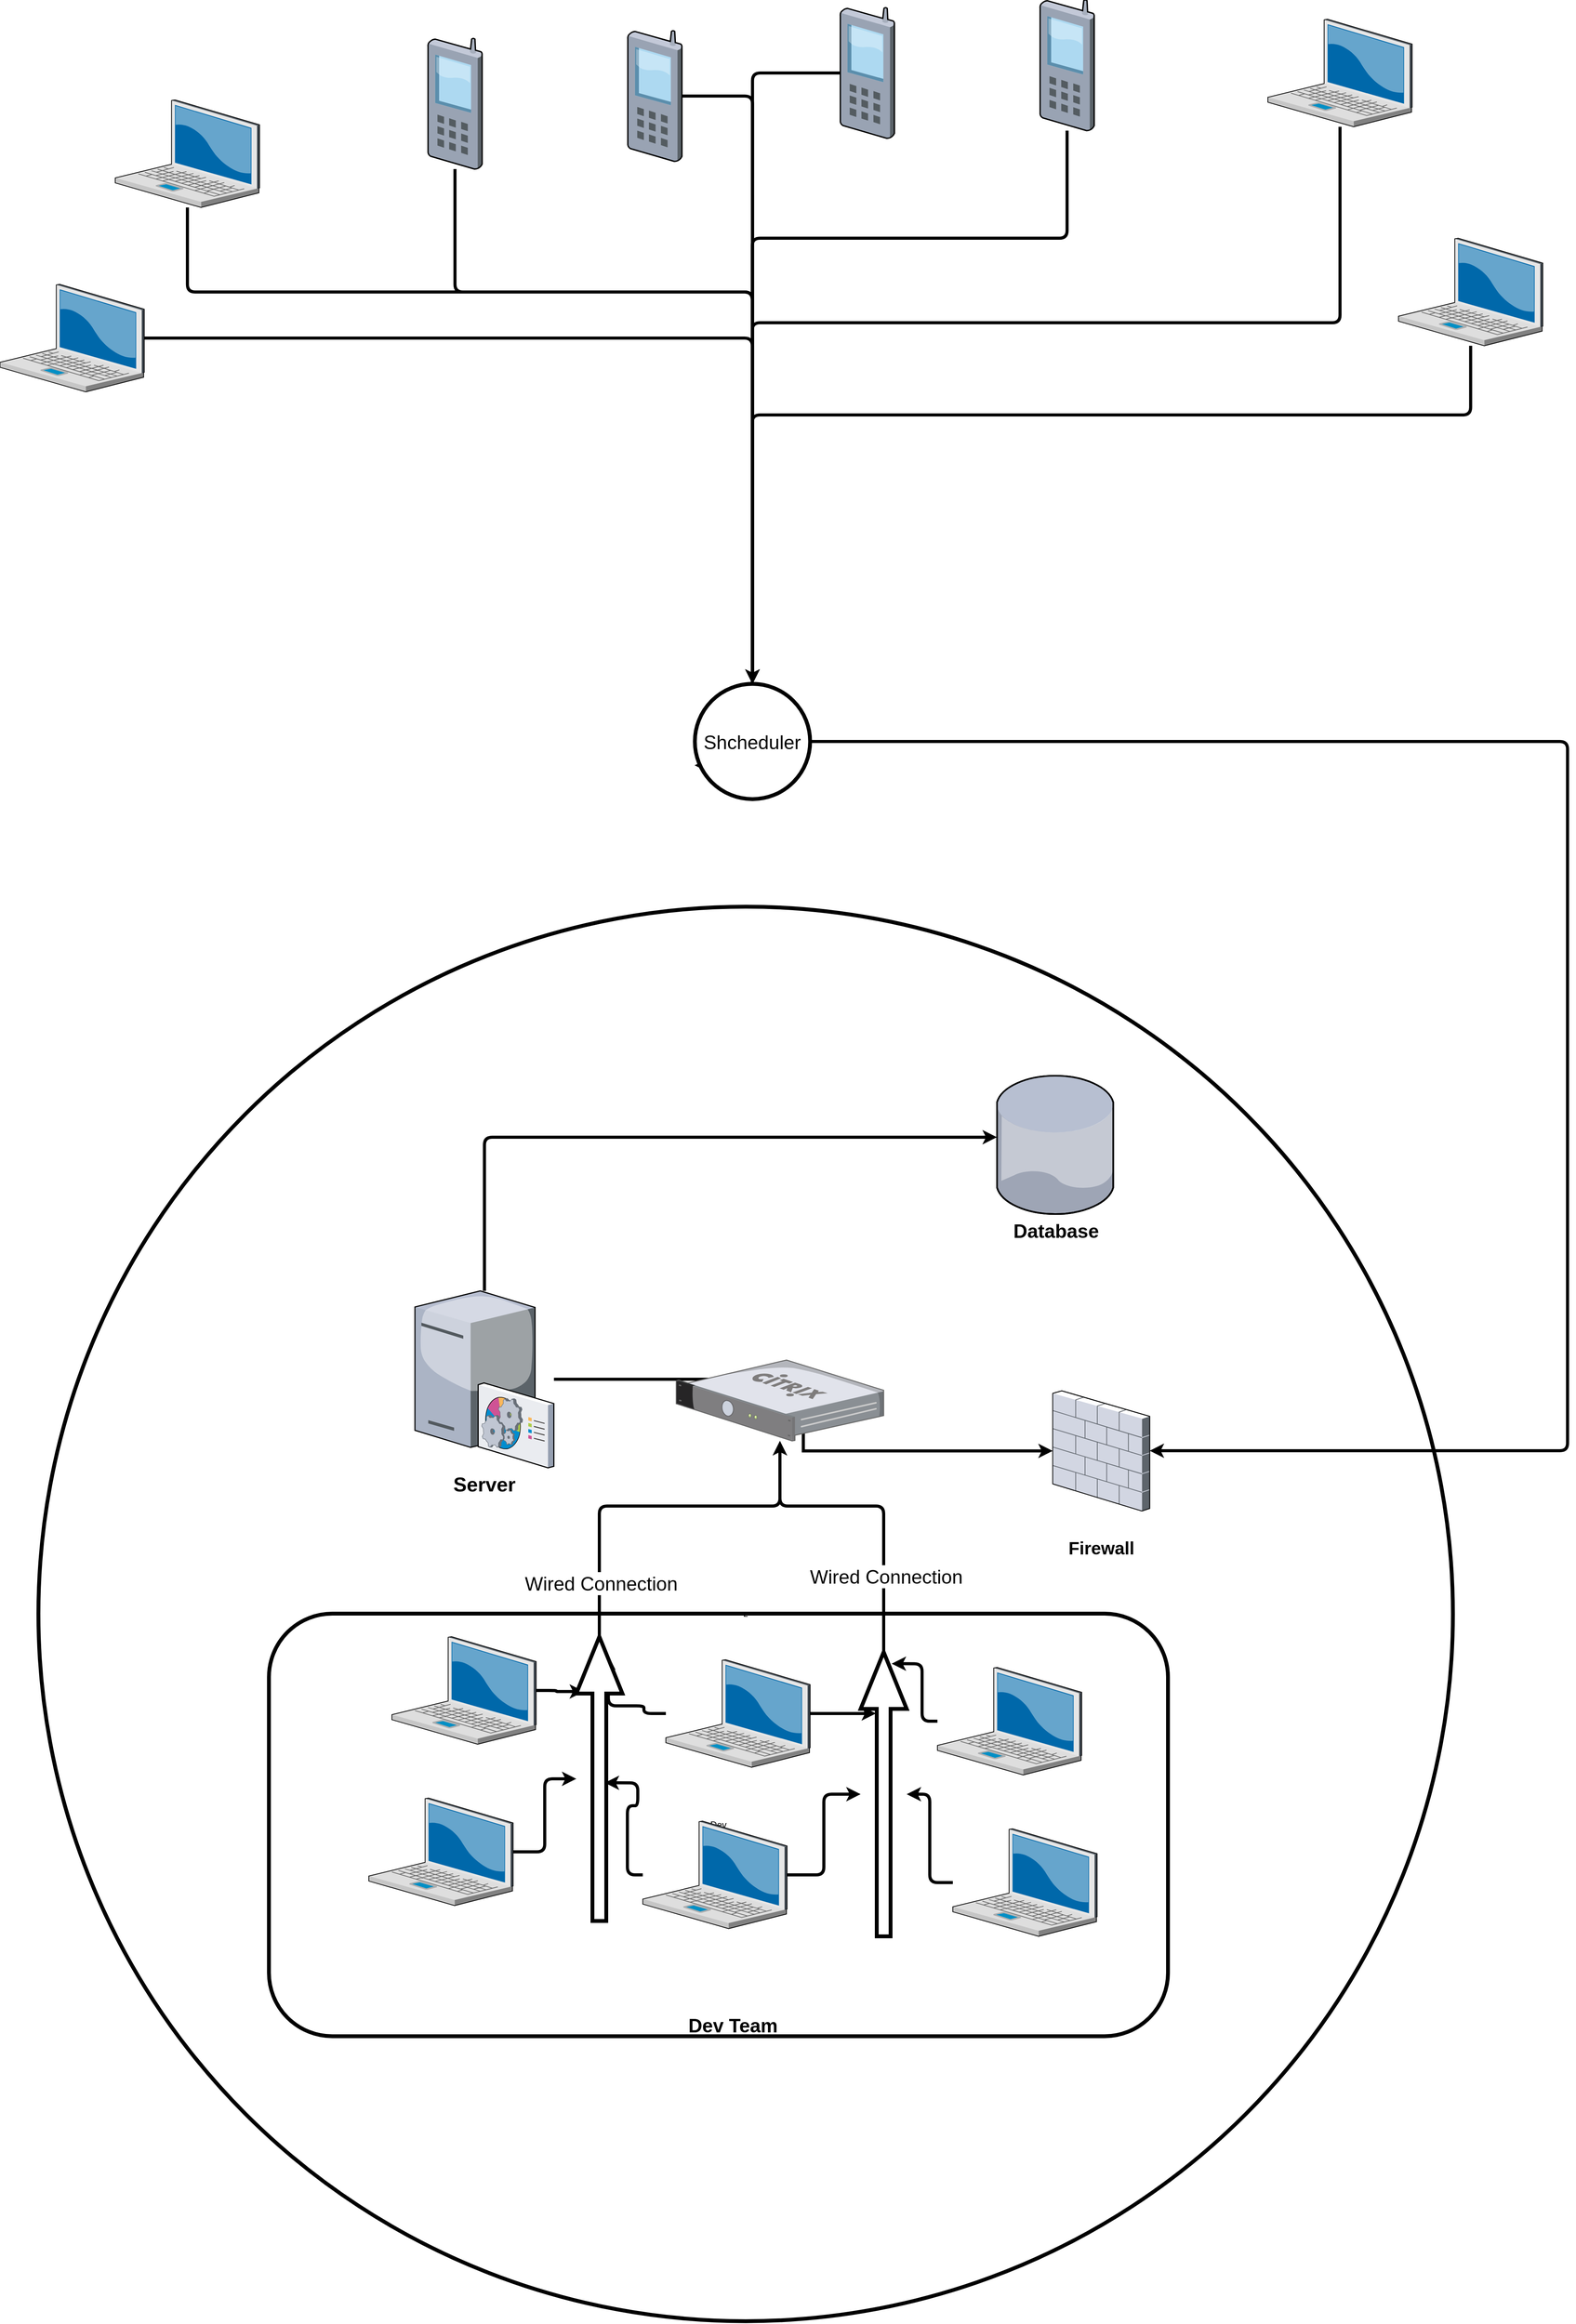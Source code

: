 <mxfile version="14.9.6" type="github"><diagram id="hZXX3oLfwhCgaB-hm-SR" name="Page-1"><mxGraphModel dx="10580" dy="6733" grid="1" gridSize="10" guides="1" tooltips="1" connect="1" arrows="1" fold="1" page="1" pageScale="1" pageWidth="1100" pageHeight="850" math="0" shadow="0"><root><mxCell id="0"/><mxCell id="1" parent="0"/><mxCell id="z23biaZMp4c77xDL0kcM-17" value="Dev" style="rounded=1;whiteSpace=wrap;html=1;strokeWidth=5;fillColor=none;" vertex="1" parent="1"><mxGeometry x="-10" y="550" width="1170" height="550" as="geometry"/></mxCell><mxCell id="z23biaZMp4c77xDL0kcM-16" value="z" style="ellipse;whiteSpace=wrap;html=1;aspect=fixed;fillColor=none;strokeWidth=5;" vertex="1" parent="1"><mxGeometry x="-310" y="-370" width="1840.83" height="1840.83" as="geometry"/></mxCell><mxCell id="z23biaZMp4c77xDL0kcM-2" value="&lt;b&gt;&lt;font style=&quot;font-size: 25px&quot;&gt;Database&lt;/font&gt;&lt;/b&gt;" style="verticalLabelPosition=bottom;aspect=fixed;html=1;verticalAlign=top;strokeColor=none;align=center;outlineConnect=0;shape=mxgraph.citrix.database;" vertex="1" parent="1"><mxGeometry x="937.38" y="-150" width="153" height="180" as="geometry"/></mxCell><mxCell id="z23biaZMp4c77xDL0kcM-9" style="edgeStyle=orthogonalEdgeStyle;rounded=0;orthogonalLoop=1;jettySize=auto;html=1;strokeWidth=4;" edge="1" parent="1" source="z23biaZMp4c77xDL0kcM-3" target="z23biaZMp4c77xDL0kcM-8"><mxGeometry relative="1" as="geometry"/></mxCell><mxCell id="z23biaZMp4c77xDL0kcM-58" style="edgeStyle=orthogonalEdgeStyle;rounded=1;orthogonalLoop=1;jettySize=auto;html=1;fontSize=25;strokeWidth=4;" edge="1" parent="1" source="z23biaZMp4c77xDL0kcM-3" target="z23biaZMp4c77xDL0kcM-2"><mxGeometry relative="1" as="geometry"><Array as="points"><mxPoint x="270" y="-70"/></Array></mxGeometry></mxCell><mxCell id="z23biaZMp4c77xDL0kcM-3" value="&lt;b&gt;&lt;font style=&quot;font-size: 26px&quot;&gt;Server&lt;/font&gt;&lt;/b&gt;" style="verticalLabelPosition=bottom;aspect=fixed;html=1;verticalAlign=top;strokeColor=none;align=center;outlineConnect=0;shape=mxgraph.citrix.command_center;" vertex="1" parent="1"><mxGeometry x="180" y="130" width="180.89" height="230" as="geometry"/></mxCell><mxCell id="z23biaZMp4c77xDL0kcM-8" value="&lt;b&gt;&lt;font style=&quot;font-size: 23px&quot;&gt;&lt;br&gt;Firewall&lt;/font&gt;&lt;/b&gt;" style="verticalLabelPosition=bottom;aspect=fixed;html=1;verticalAlign=top;strokeColor=none;align=center;outlineConnect=0;shape=mxgraph.citrix.firewall;" vertex="1" parent="1"><mxGeometry x="1010" y="260" width="126.21" height="156.5" as="geometry"/></mxCell><mxCell id="z23biaZMp4c77xDL0kcM-28" style="edgeStyle=orthogonalEdgeStyle;rounded=1;orthogonalLoop=1;jettySize=auto;html=1;entryX=0.807;entryY=0.166;entryDx=0;entryDy=0;entryPerimeter=0;strokeWidth=4;" edge="1" parent="1" source="z23biaZMp4c77xDL0kcM-13" target="z23biaZMp4c77xDL0kcM-27"><mxGeometry relative="1" as="geometry"/></mxCell><mxCell id="z23biaZMp4c77xDL0kcM-13" value="" style="verticalLabelPosition=bottom;aspect=fixed;html=1;verticalAlign=top;strokeColor=none;align=center;outlineConnect=0;shape=mxgraph.citrix.laptop_2;" vertex="1" parent="1"><mxGeometry x="150" y="580" width="187.75" height="140" as="geometry"/></mxCell><mxCell id="z23biaZMp4c77xDL0kcM-63" style="edgeStyle=orthogonalEdgeStyle;rounded=1;orthogonalLoop=1;jettySize=auto;html=1;fontSize=25;strokeWidth=4;" edge="1" parent="1" source="z23biaZMp4c77xDL0kcM-14" target="z23biaZMp4c77xDL0kcM-57"><mxGeometry relative="1" as="geometry"><Array as="points"><mxPoint x="232" y="-1170"/><mxPoint x="619" y="-1170"/></Array></mxGeometry></mxCell><mxCell id="z23biaZMp4c77xDL0kcM-14" value="" style="verticalLabelPosition=bottom;aspect=fixed;html=1;verticalAlign=top;strokeColor=none;align=center;outlineConnect=0;shape=mxgraph.citrix.cell_phone;" vertex="1" parent="1"><mxGeometry x="196.73" y="-1500" width="70.83" height="170" as="geometry"/></mxCell><mxCell id="z23biaZMp4c77xDL0kcM-31" style="edgeStyle=orthogonalEdgeStyle;rounded=1;orthogonalLoop=1;jettySize=auto;html=1;entryX=0.934;entryY=0.695;entryDx=0;entryDy=0;entryPerimeter=0;strokeWidth=4;" edge="1" parent="1" source="z23biaZMp4c77xDL0kcM-18" target="z23biaZMp4c77xDL0kcM-27"><mxGeometry relative="1" as="geometry"><Array as="points"><mxPoint x="478" y="680"/><mxPoint x="478" y="670"/><mxPoint x="432" y="670"/></Array></mxGeometry></mxCell><mxCell id="z23biaZMp4c77xDL0kcM-35" style="edgeStyle=orthogonalEdgeStyle;rounded=1;orthogonalLoop=1;jettySize=auto;html=1;entryX=0.784;entryY=0.333;entryDx=0;entryDy=0;entryPerimeter=0;strokeWidth=4;" edge="1" parent="1" source="z23biaZMp4c77xDL0kcM-18" target="z23biaZMp4c77xDL0kcM-34"><mxGeometry relative="1" as="geometry"/></mxCell><mxCell id="z23biaZMp4c77xDL0kcM-18" value="" style="verticalLabelPosition=bottom;aspect=fixed;html=1;verticalAlign=top;strokeColor=none;align=center;outlineConnect=0;shape=mxgraph.citrix.laptop_2;" vertex="1" parent="1"><mxGeometry x="506.54" y="610" width="187.75" height="140" as="geometry"/></mxCell><mxCell id="z23biaZMp4c77xDL0kcM-38" style="edgeStyle=orthogonalEdgeStyle;rounded=1;orthogonalLoop=1;jettySize=auto;html=1;entryX=0.959;entryY=0.674;entryDx=0;entryDy=0;entryPerimeter=0;strokeWidth=4;" edge="1" parent="1" source="z23biaZMp4c77xDL0kcM-19" target="z23biaZMp4c77xDL0kcM-34"><mxGeometry relative="1" as="geometry"/></mxCell><mxCell id="z23biaZMp4c77xDL0kcM-19" value="" style="verticalLabelPosition=bottom;aspect=fixed;html=1;verticalAlign=top;strokeColor=none;align=center;outlineConnect=0;shape=mxgraph.citrix.laptop_2;" vertex="1" parent="1"><mxGeometry x="860" y="620" width="187.75" height="140" as="geometry"/></mxCell><mxCell id="z23biaZMp4c77xDL0kcM-29" style="edgeStyle=orthogonalEdgeStyle;rounded=1;orthogonalLoop=1;jettySize=auto;html=1;strokeWidth=4;" edge="1" parent="1" source="z23biaZMp4c77xDL0kcM-20" target="z23biaZMp4c77xDL0kcM-27"><mxGeometry relative="1" as="geometry"/></mxCell><mxCell id="z23biaZMp4c77xDL0kcM-20" value="" style="verticalLabelPosition=bottom;aspect=fixed;html=1;verticalAlign=top;strokeColor=none;align=center;outlineConnect=0;shape=mxgraph.citrix.laptop_2;" vertex="1" parent="1"><mxGeometry x="120" y="790" width="187.75" height="140" as="geometry"/></mxCell><mxCell id="z23biaZMp4c77xDL0kcM-30" style="edgeStyle=orthogonalEdgeStyle;rounded=1;orthogonalLoop=1;jettySize=auto;html=1;entryX=0.486;entryY=0.617;entryDx=0;entryDy=0;entryPerimeter=0;strokeWidth=4;" edge="1" parent="1" source="z23biaZMp4c77xDL0kcM-21" target="z23biaZMp4c77xDL0kcM-27"><mxGeometry relative="1" as="geometry"/></mxCell><mxCell id="z23biaZMp4c77xDL0kcM-36" style="edgeStyle=orthogonalEdgeStyle;rounded=1;orthogonalLoop=1;jettySize=auto;html=1;strokeWidth=4;" edge="1" parent="1" source="z23biaZMp4c77xDL0kcM-21" target="z23biaZMp4c77xDL0kcM-34"><mxGeometry relative="1" as="geometry"/></mxCell><mxCell id="z23biaZMp4c77xDL0kcM-21" value="" style="verticalLabelPosition=bottom;aspect=fixed;html=1;verticalAlign=top;strokeColor=none;align=center;outlineConnect=0;shape=mxgraph.citrix.laptop_2;" vertex="1" parent="1"><mxGeometry x="476.54" y="820" width="187.75" height="140" as="geometry"/></mxCell><mxCell id="z23biaZMp4c77xDL0kcM-37" style="edgeStyle=orthogonalEdgeStyle;rounded=1;orthogonalLoop=1;jettySize=auto;html=1;strokeWidth=4;" edge="1" parent="1" source="z23biaZMp4c77xDL0kcM-22" target="z23biaZMp4c77xDL0kcM-34"><mxGeometry relative="1" as="geometry"/></mxCell><mxCell id="z23biaZMp4c77xDL0kcM-22" value="" style="verticalLabelPosition=bottom;aspect=fixed;html=1;verticalAlign=top;strokeColor=none;align=center;outlineConnect=0;shape=mxgraph.citrix.laptop_2;" vertex="1" parent="1"><mxGeometry x="880" y="830" width="187.75" height="140" as="geometry"/></mxCell><mxCell id="z23biaZMp4c77xDL0kcM-24" value="" style="verticalLabelPosition=bottom;aspect=fixed;html=1;verticalAlign=top;strokeColor=none;align=center;outlineConnect=0;shape=mxgraph.citrix.branch_repeater;" vertex="1" parent="1"><mxGeometry x="520" y="220" width="270" height="105.3" as="geometry"/></mxCell><mxCell id="z23biaZMp4c77xDL0kcM-33" style="edgeStyle=orthogonalEdgeStyle;rounded=1;orthogonalLoop=1;jettySize=auto;html=1;strokeWidth=4;" edge="1" parent="1" source="z23biaZMp4c77xDL0kcM-27" target="z23biaZMp4c77xDL0kcM-24"><mxGeometry relative="1" as="geometry"><Array as="points"><mxPoint x="420" y="410"/><mxPoint x="655" y="410"/></Array></mxGeometry></mxCell><mxCell id="z23biaZMp4c77xDL0kcM-42" value="&lt;div&gt;Wired Connection&lt;/div&gt;" style="edgeLabel;html=1;align=center;verticalAlign=middle;resizable=0;points=[];fontSize=25;" vertex="1" connectable="0" parent="z23biaZMp4c77xDL0kcM-33"><mxGeometry x="-0.712" y="-2" relative="1" as="geometry"><mxPoint as="offset"/></mxGeometry></mxCell><mxCell id="z23biaZMp4c77xDL0kcM-27" value="" style="shape=singleArrow;direction=north;whiteSpace=wrap;html=1;strokeWidth=5;" vertex="1" parent="1"><mxGeometry x="390" y="580" width="60" height="370" as="geometry"/></mxCell><mxCell id="z23biaZMp4c77xDL0kcM-39" style="edgeStyle=orthogonalEdgeStyle;rounded=1;orthogonalLoop=1;jettySize=auto;html=1;strokeWidth=4;" edge="1" parent="1" source="z23biaZMp4c77xDL0kcM-34" target="z23biaZMp4c77xDL0kcM-24"><mxGeometry relative="1" as="geometry"><Array as="points"><mxPoint x="790" y="410"/><mxPoint x="655" y="410"/></Array></mxGeometry></mxCell><mxCell id="z23biaZMp4c77xDL0kcM-43" value="Wired Connection " style="edgeLabel;html=1;align=center;verticalAlign=middle;resizable=0;points=[];fontSize=25;" vertex="1" connectable="0" parent="z23biaZMp4c77xDL0kcM-39"><mxGeometry x="-0.517" y="-3" relative="1" as="geometry"><mxPoint as="offset"/></mxGeometry></mxCell><mxCell id="z23biaZMp4c77xDL0kcM-34" value="" style="shape=singleArrow;direction=north;whiteSpace=wrap;html=1;strokeWidth=5;" vertex="1" parent="1"><mxGeometry x="760" y="600" width="60" height="370" as="geometry"/></mxCell><mxCell id="z23biaZMp4c77xDL0kcM-40" value="&lt;b style=&quot;font-size: 25px;&quot;&gt;Dev Team&lt;/b&gt;" style="text;html=1;strokeColor=none;fillColor=none;align=center;verticalAlign=middle;whiteSpace=wrap;rounded=0;fontSize=25;" vertex="1" parent="1"><mxGeometry x="524.29" y="1070" width="140" height="30" as="geometry"/></mxCell><mxCell id="z23biaZMp4c77xDL0kcM-66" style="edgeStyle=orthogonalEdgeStyle;rounded=1;orthogonalLoop=1;jettySize=auto;html=1;fontSize=25;strokeWidth=4;" edge="1" parent="1" source="z23biaZMp4c77xDL0kcM-44" target="z23biaZMp4c77xDL0kcM-57"><mxGeometry relative="1" as="geometry"/></mxCell><mxCell id="z23biaZMp4c77xDL0kcM-44" value="" style="verticalLabelPosition=bottom;aspect=fixed;html=1;verticalAlign=top;strokeColor=none;align=center;outlineConnect=0;shape=mxgraph.citrix.cell_phone;" vertex="1" parent="1"><mxGeometry x="733.27" y="-1540" width="70.83" height="170" as="geometry"/></mxCell><mxCell id="z23biaZMp4c77xDL0kcM-65" style="edgeStyle=orthogonalEdgeStyle;rounded=1;orthogonalLoop=1;jettySize=auto;html=1;fontSize=25;strokeWidth=4;" edge="1" parent="1" source="z23biaZMp4c77xDL0kcM-45" target="z23biaZMp4c77xDL0kcM-57"><mxGeometry relative="1" as="geometry"/></mxCell><mxCell id="z23biaZMp4c77xDL0kcM-45" value="" style="verticalLabelPosition=bottom;aspect=fixed;html=1;verticalAlign=top;strokeColor=none;align=center;outlineConnect=0;shape=mxgraph.citrix.cell_phone;" vertex="1" parent="1"><mxGeometry x="456.73" y="-1510" width="70.83" height="170" as="geometry"/></mxCell><mxCell id="z23biaZMp4c77xDL0kcM-67" style="edgeStyle=orthogonalEdgeStyle;rounded=1;orthogonalLoop=1;jettySize=auto;html=1;fontSize=25;strokeWidth=4;" edge="1" parent="1" source="z23biaZMp4c77xDL0kcM-46" target="z23biaZMp4c77xDL0kcM-57"><mxGeometry relative="1" as="geometry"><Array as="points"><mxPoint x="1029" y="-1240"/><mxPoint x="619" y="-1240"/></Array></mxGeometry></mxCell><mxCell id="z23biaZMp4c77xDL0kcM-46" value="" style="verticalLabelPosition=bottom;aspect=fixed;html=1;verticalAlign=top;strokeColor=none;align=center;outlineConnect=0;shape=mxgraph.citrix.cell_phone;" vertex="1" parent="1"><mxGeometry x="993.27" y="-1550" width="70.83" height="170" as="geometry"/></mxCell><mxCell id="z23biaZMp4c77xDL0kcM-68" style="edgeStyle=orthogonalEdgeStyle;rounded=1;orthogonalLoop=1;jettySize=auto;html=1;fontSize=25;strokeWidth=4;" edge="1" parent="1" source="z23biaZMp4c77xDL0kcM-53" target="z23biaZMp4c77xDL0kcM-57"><mxGeometry relative="1" as="geometry"><Array as="points"><mxPoint x="1384" y="-1130"/><mxPoint x="619" y="-1130"/></Array></mxGeometry></mxCell><mxCell id="z23biaZMp4c77xDL0kcM-53" value="" style="verticalLabelPosition=bottom;aspect=fixed;html=1;verticalAlign=top;strokeColor=none;align=center;outlineConnect=0;shape=mxgraph.citrix.laptop_2;fontSize=25;" vertex="1" parent="1"><mxGeometry x="1290" y="-1525" width="187.75" height="140" as="geometry"/></mxCell><mxCell id="z23biaZMp4c77xDL0kcM-62" style="edgeStyle=orthogonalEdgeStyle;rounded=1;orthogonalLoop=1;jettySize=auto;html=1;fontSize=25;strokeWidth=4;" edge="1" parent="1" source="z23biaZMp4c77xDL0kcM-54" target="z23biaZMp4c77xDL0kcM-57"><mxGeometry relative="1" as="geometry"><Array as="points"><mxPoint x="-116" y="-1170"/><mxPoint x="619" y="-1170"/></Array></mxGeometry></mxCell><mxCell id="z23biaZMp4c77xDL0kcM-54" value="" style="verticalLabelPosition=bottom;aspect=fixed;html=1;verticalAlign=top;strokeColor=none;align=center;outlineConnect=0;shape=mxgraph.citrix.laptop_2;fontSize=25;" vertex="1" parent="1"><mxGeometry x="-210" y="-1420" width="187.75" height="140" as="geometry"/></mxCell><mxCell id="z23biaZMp4c77xDL0kcM-61" style="edgeStyle=orthogonalEdgeStyle;rounded=1;orthogonalLoop=1;jettySize=auto;html=1;entryX=-0.002;entryY=0.707;entryDx=0;entryDy=0;entryPerimeter=0;fontSize=25;strokeWidth=4;" edge="1" parent="1" source="z23biaZMp4c77xDL0kcM-55" target="z23biaZMp4c77xDL0kcM-57"><mxGeometry relative="1" as="geometry"><Array as="points"><mxPoint x="619" y="-1110"/><mxPoint x="619" y="-554"/></Array></mxGeometry></mxCell><mxCell id="z23biaZMp4c77xDL0kcM-55" value="" style="verticalLabelPosition=bottom;aspect=fixed;html=1;verticalAlign=top;strokeColor=none;align=center;outlineConnect=0;shape=mxgraph.citrix.laptop_2;fontSize=25;" vertex="1" parent="1"><mxGeometry x="-360" y="-1180" width="187.75" height="140" as="geometry"/></mxCell><mxCell id="z23biaZMp4c77xDL0kcM-69" style="edgeStyle=orthogonalEdgeStyle;rounded=1;orthogonalLoop=1;jettySize=auto;html=1;fontSize=25;strokeWidth=4;" edge="1" parent="1" source="z23biaZMp4c77xDL0kcM-56" target="z23biaZMp4c77xDL0kcM-57"><mxGeometry relative="1" as="geometry"><Array as="points"><mxPoint x="1554" y="-1010"/><mxPoint x="619" y="-1010"/></Array></mxGeometry></mxCell><mxCell id="z23biaZMp4c77xDL0kcM-56" value="" style="verticalLabelPosition=bottom;aspect=fixed;html=1;verticalAlign=top;strokeColor=none;align=center;outlineConnect=0;shape=mxgraph.citrix.laptop_2;fontSize=25;" vertex="1" parent="1"><mxGeometry x="1460" y="-1240" width="187.75" height="140" as="geometry"/></mxCell><mxCell id="z23biaZMp4c77xDL0kcM-71" style="edgeStyle=orthogonalEdgeStyle;rounded=1;orthogonalLoop=1;jettySize=auto;html=1;fontSize=25;strokeWidth=4;" edge="1" parent="1" source="z23biaZMp4c77xDL0kcM-57" target="z23biaZMp4c77xDL0kcM-8"><mxGeometry relative="1" as="geometry"><Array as="points"><mxPoint x="1680" y="-585"/><mxPoint x="1680" y="338"/></Array></mxGeometry></mxCell><mxCell id="z23biaZMp4c77xDL0kcM-57" value="Shcheduler" style="ellipse;whiteSpace=wrap;html=1;aspect=fixed;fontSize=25;strokeWidth=5;" vertex="1" parent="1"><mxGeometry x="544.29" y="-660" width="150" height="150" as="geometry"/></mxCell></root></mxGraphModel></diagram></mxfile>